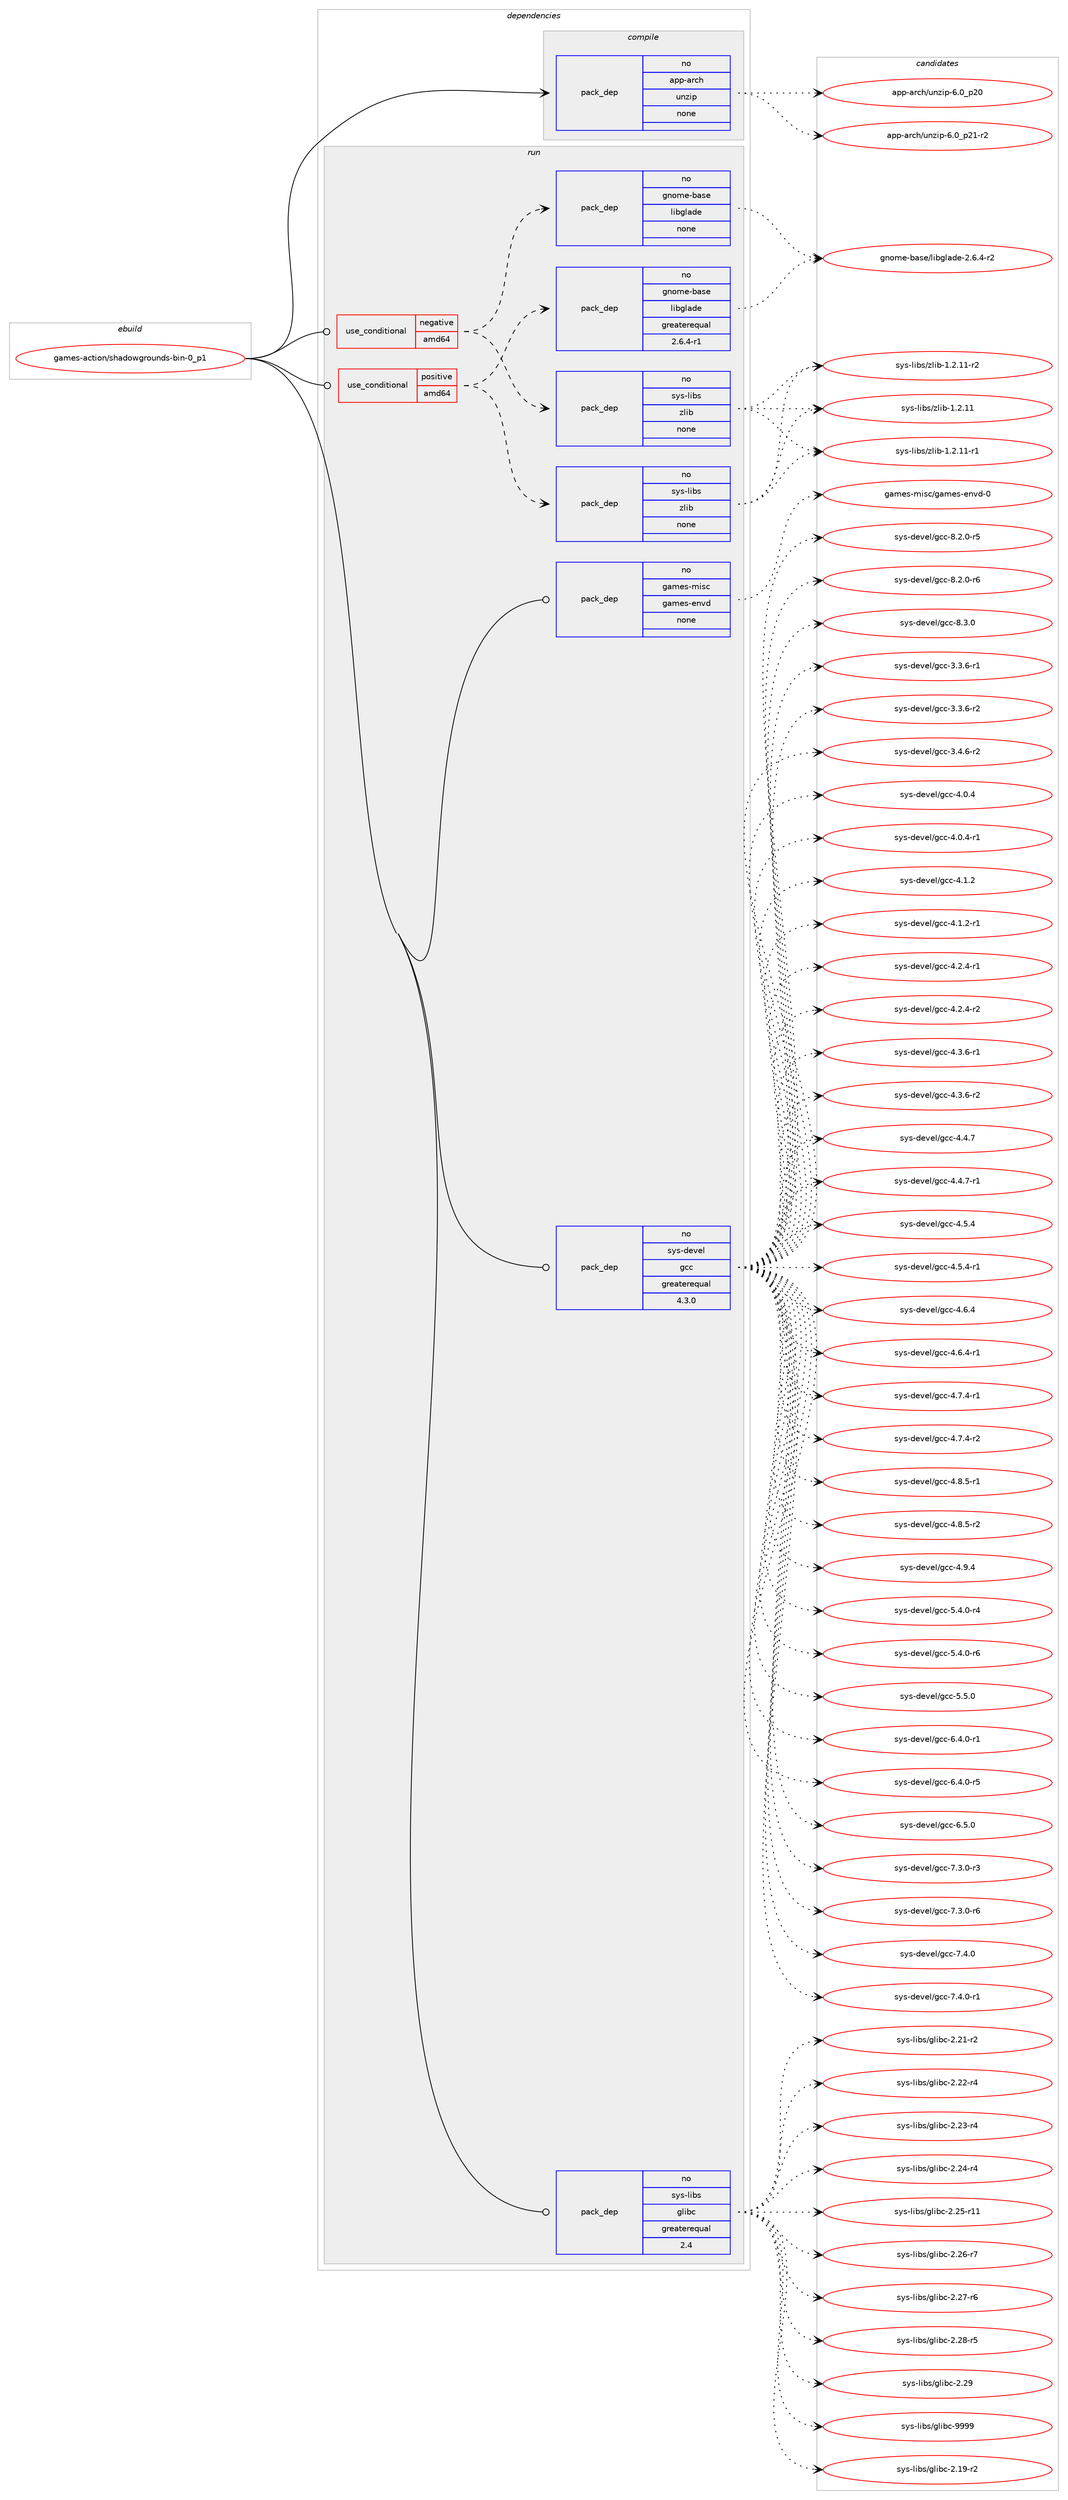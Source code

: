 digraph prolog {

# *************
# Graph options
# *************

newrank=true;
concentrate=true;
compound=true;
graph [rankdir=LR,fontname=Helvetica,fontsize=10,ranksep=1.5];#, ranksep=2.5, nodesep=0.2];
edge  [arrowhead=vee];
node  [fontname=Helvetica,fontsize=10];

# **********
# The ebuild
# **********

subgraph cluster_leftcol {
color=gray;
rank=same;
label=<<i>ebuild</i>>;
id [label="games-action/shadowgrounds-bin-0_p1", color=red, width=4, href="../games-action/shadowgrounds-bin-0_p1.svg"];
}

# ****************
# The dependencies
# ****************

subgraph cluster_midcol {
color=gray;
label=<<i>dependencies</i>>;
subgraph cluster_compile {
fillcolor="#eeeeee";
style=filled;
label=<<i>compile</i>>;
subgraph pack1103831 {
dependency1553676 [label=<<TABLE BORDER="0" CELLBORDER="1" CELLSPACING="0" CELLPADDING="4" WIDTH="220"><TR><TD ROWSPAN="6" CELLPADDING="30">pack_dep</TD></TR><TR><TD WIDTH="110">no</TD></TR><TR><TD>app-arch</TD></TR><TR><TD>unzip</TD></TR><TR><TD>none</TD></TR><TR><TD></TD></TR></TABLE>>, shape=none, color=blue];
}
id:e -> dependency1553676:w [weight=20,style="solid",arrowhead="vee"];
}
subgraph cluster_compileandrun {
fillcolor="#eeeeee";
style=filled;
label=<<i>compile and run</i>>;
}
subgraph cluster_run {
fillcolor="#eeeeee";
style=filled;
label=<<i>run</i>>;
subgraph cond426060 {
dependency1553677 [label=<<TABLE BORDER="0" CELLBORDER="1" CELLSPACING="0" CELLPADDING="4"><TR><TD ROWSPAN="3" CELLPADDING="10">use_conditional</TD></TR><TR><TD>negative</TD></TR><TR><TD>amd64</TD></TR></TABLE>>, shape=none, color=red];
subgraph pack1103832 {
dependency1553678 [label=<<TABLE BORDER="0" CELLBORDER="1" CELLSPACING="0" CELLPADDING="4" WIDTH="220"><TR><TD ROWSPAN="6" CELLPADDING="30">pack_dep</TD></TR><TR><TD WIDTH="110">no</TD></TR><TR><TD>gnome-base</TD></TR><TR><TD>libglade</TD></TR><TR><TD>none</TD></TR><TR><TD></TD></TR></TABLE>>, shape=none, color=blue];
}
dependency1553677:e -> dependency1553678:w [weight=20,style="dashed",arrowhead="vee"];
subgraph pack1103833 {
dependency1553679 [label=<<TABLE BORDER="0" CELLBORDER="1" CELLSPACING="0" CELLPADDING="4" WIDTH="220"><TR><TD ROWSPAN="6" CELLPADDING="30">pack_dep</TD></TR><TR><TD WIDTH="110">no</TD></TR><TR><TD>sys-libs</TD></TR><TR><TD>zlib</TD></TR><TR><TD>none</TD></TR><TR><TD></TD></TR></TABLE>>, shape=none, color=blue];
}
dependency1553677:e -> dependency1553679:w [weight=20,style="dashed",arrowhead="vee"];
}
id:e -> dependency1553677:w [weight=20,style="solid",arrowhead="odot"];
subgraph cond426061 {
dependency1553680 [label=<<TABLE BORDER="0" CELLBORDER="1" CELLSPACING="0" CELLPADDING="4"><TR><TD ROWSPAN="3" CELLPADDING="10">use_conditional</TD></TR><TR><TD>positive</TD></TR><TR><TD>amd64</TD></TR></TABLE>>, shape=none, color=red];
subgraph pack1103834 {
dependency1553681 [label=<<TABLE BORDER="0" CELLBORDER="1" CELLSPACING="0" CELLPADDING="4" WIDTH="220"><TR><TD ROWSPAN="6" CELLPADDING="30">pack_dep</TD></TR><TR><TD WIDTH="110">no</TD></TR><TR><TD>gnome-base</TD></TR><TR><TD>libglade</TD></TR><TR><TD>greaterequal</TD></TR><TR><TD>2.6.4-r1</TD></TR></TABLE>>, shape=none, color=blue];
}
dependency1553680:e -> dependency1553681:w [weight=20,style="dashed",arrowhead="vee"];
subgraph pack1103835 {
dependency1553682 [label=<<TABLE BORDER="0" CELLBORDER="1" CELLSPACING="0" CELLPADDING="4" WIDTH="220"><TR><TD ROWSPAN="6" CELLPADDING="30">pack_dep</TD></TR><TR><TD WIDTH="110">no</TD></TR><TR><TD>sys-libs</TD></TR><TR><TD>zlib</TD></TR><TR><TD>none</TD></TR><TR><TD></TD></TR></TABLE>>, shape=none, color=blue];
}
dependency1553680:e -> dependency1553682:w [weight=20,style="dashed",arrowhead="vee"];
}
id:e -> dependency1553680:w [weight=20,style="solid",arrowhead="odot"];
subgraph pack1103836 {
dependency1553683 [label=<<TABLE BORDER="0" CELLBORDER="1" CELLSPACING="0" CELLPADDING="4" WIDTH="220"><TR><TD ROWSPAN="6" CELLPADDING="30">pack_dep</TD></TR><TR><TD WIDTH="110">no</TD></TR><TR><TD>games-misc</TD></TR><TR><TD>games-envd</TD></TR><TR><TD>none</TD></TR><TR><TD></TD></TR></TABLE>>, shape=none, color=blue];
}
id:e -> dependency1553683:w [weight=20,style="solid",arrowhead="odot"];
subgraph pack1103837 {
dependency1553684 [label=<<TABLE BORDER="0" CELLBORDER="1" CELLSPACING="0" CELLPADDING="4" WIDTH="220"><TR><TD ROWSPAN="6" CELLPADDING="30">pack_dep</TD></TR><TR><TD WIDTH="110">no</TD></TR><TR><TD>sys-devel</TD></TR><TR><TD>gcc</TD></TR><TR><TD>greaterequal</TD></TR><TR><TD>4.3.0</TD></TR></TABLE>>, shape=none, color=blue];
}
id:e -> dependency1553684:w [weight=20,style="solid",arrowhead="odot"];
subgraph pack1103838 {
dependency1553685 [label=<<TABLE BORDER="0" CELLBORDER="1" CELLSPACING="0" CELLPADDING="4" WIDTH="220"><TR><TD ROWSPAN="6" CELLPADDING="30">pack_dep</TD></TR><TR><TD WIDTH="110">no</TD></TR><TR><TD>sys-libs</TD></TR><TR><TD>glibc</TD></TR><TR><TD>greaterequal</TD></TR><TR><TD>2.4</TD></TR></TABLE>>, shape=none, color=blue];
}
id:e -> dependency1553685:w [weight=20,style="solid",arrowhead="odot"];
}
}

# **************
# The candidates
# **************

subgraph cluster_choices {
rank=same;
color=gray;
label=<<i>candidates</i>>;

subgraph choice1103831 {
color=black;
nodesep=1;
choice971121124597114991044711711012210511245544648951125048 [label="app-arch/unzip-6.0_p20", color=red, width=4,href="../app-arch/unzip-6.0_p20.svg"];
choice9711211245971149910447117110122105112455446489511250494511450 [label="app-arch/unzip-6.0_p21-r2", color=red, width=4,href="../app-arch/unzip-6.0_p21-r2.svg"];
dependency1553676:e -> choice971121124597114991044711711012210511245544648951125048:w [style=dotted,weight="100"];
dependency1553676:e -> choice9711211245971149910447117110122105112455446489511250494511450:w [style=dotted,weight="100"];
}
subgraph choice1103832 {
color=black;
nodesep=1;
choice1031101111091014598971151014710810598103108971001014550465446524511450 [label="gnome-base/libglade-2.6.4-r2", color=red, width=4,href="../gnome-base/libglade-2.6.4-r2.svg"];
dependency1553678:e -> choice1031101111091014598971151014710810598103108971001014550465446524511450:w [style=dotted,weight="100"];
}
subgraph choice1103833 {
color=black;
nodesep=1;
choice1151211154510810598115471221081059845494650464949 [label="sys-libs/zlib-1.2.11", color=red, width=4,href="../sys-libs/zlib-1.2.11.svg"];
choice11512111545108105981154712210810598454946504649494511449 [label="sys-libs/zlib-1.2.11-r1", color=red, width=4,href="../sys-libs/zlib-1.2.11-r1.svg"];
choice11512111545108105981154712210810598454946504649494511450 [label="sys-libs/zlib-1.2.11-r2", color=red, width=4,href="../sys-libs/zlib-1.2.11-r2.svg"];
dependency1553679:e -> choice1151211154510810598115471221081059845494650464949:w [style=dotted,weight="100"];
dependency1553679:e -> choice11512111545108105981154712210810598454946504649494511449:w [style=dotted,weight="100"];
dependency1553679:e -> choice11512111545108105981154712210810598454946504649494511450:w [style=dotted,weight="100"];
}
subgraph choice1103834 {
color=black;
nodesep=1;
choice1031101111091014598971151014710810598103108971001014550465446524511450 [label="gnome-base/libglade-2.6.4-r2", color=red, width=4,href="../gnome-base/libglade-2.6.4-r2.svg"];
dependency1553681:e -> choice1031101111091014598971151014710810598103108971001014550465446524511450:w [style=dotted,weight="100"];
}
subgraph choice1103835 {
color=black;
nodesep=1;
choice1151211154510810598115471221081059845494650464949 [label="sys-libs/zlib-1.2.11", color=red, width=4,href="../sys-libs/zlib-1.2.11.svg"];
choice11512111545108105981154712210810598454946504649494511449 [label="sys-libs/zlib-1.2.11-r1", color=red, width=4,href="../sys-libs/zlib-1.2.11-r1.svg"];
choice11512111545108105981154712210810598454946504649494511450 [label="sys-libs/zlib-1.2.11-r2", color=red, width=4,href="../sys-libs/zlib-1.2.11-r2.svg"];
dependency1553682:e -> choice1151211154510810598115471221081059845494650464949:w [style=dotted,weight="100"];
dependency1553682:e -> choice11512111545108105981154712210810598454946504649494511449:w [style=dotted,weight="100"];
dependency1553682:e -> choice11512111545108105981154712210810598454946504649494511450:w [style=dotted,weight="100"];
}
subgraph choice1103836 {
color=black;
nodesep=1;
choice1039710910111545109105115994710397109101115451011101181004548 [label="games-misc/games-envd-0", color=red, width=4,href="../games-misc/games-envd-0.svg"];
dependency1553683:e -> choice1039710910111545109105115994710397109101115451011101181004548:w [style=dotted,weight="100"];
}
subgraph choice1103837 {
color=black;
nodesep=1;
choice115121115451001011181011084710399994551465146544511449 [label="sys-devel/gcc-3.3.6-r1", color=red, width=4,href="../sys-devel/gcc-3.3.6-r1.svg"];
choice115121115451001011181011084710399994551465146544511450 [label="sys-devel/gcc-3.3.6-r2", color=red, width=4,href="../sys-devel/gcc-3.3.6-r2.svg"];
choice115121115451001011181011084710399994551465246544511450 [label="sys-devel/gcc-3.4.6-r2", color=red, width=4,href="../sys-devel/gcc-3.4.6-r2.svg"];
choice11512111545100101118101108471039999455246484652 [label="sys-devel/gcc-4.0.4", color=red, width=4,href="../sys-devel/gcc-4.0.4.svg"];
choice115121115451001011181011084710399994552464846524511449 [label="sys-devel/gcc-4.0.4-r1", color=red, width=4,href="../sys-devel/gcc-4.0.4-r1.svg"];
choice11512111545100101118101108471039999455246494650 [label="sys-devel/gcc-4.1.2", color=red, width=4,href="../sys-devel/gcc-4.1.2.svg"];
choice115121115451001011181011084710399994552464946504511449 [label="sys-devel/gcc-4.1.2-r1", color=red, width=4,href="../sys-devel/gcc-4.1.2-r1.svg"];
choice115121115451001011181011084710399994552465046524511449 [label="sys-devel/gcc-4.2.4-r1", color=red, width=4,href="../sys-devel/gcc-4.2.4-r1.svg"];
choice115121115451001011181011084710399994552465046524511450 [label="sys-devel/gcc-4.2.4-r2", color=red, width=4,href="../sys-devel/gcc-4.2.4-r2.svg"];
choice115121115451001011181011084710399994552465146544511449 [label="sys-devel/gcc-4.3.6-r1", color=red, width=4,href="../sys-devel/gcc-4.3.6-r1.svg"];
choice115121115451001011181011084710399994552465146544511450 [label="sys-devel/gcc-4.3.6-r2", color=red, width=4,href="../sys-devel/gcc-4.3.6-r2.svg"];
choice11512111545100101118101108471039999455246524655 [label="sys-devel/gcc-4.4.7", color=red, width=4,href="../sys-devel/gcc-4.4.7.svg"];
choice115121115451001011181011084710399994552465246554511449 [label="sys-devel/gcc-4.4.7-r1", color=red, width=4,href="../sys-devel/gcc-4.4.7-r1.svg"];
choice11512111545100101118101108471039999455246534652 [label="sys-devel/gcc-4.5.4", color=red, width=4,href="../sys-devel/gcc-4.5.4.svg"];
choice115121115451001011181011084710399994552465346524511449 [label="sys-devel/gcc-4.5.4-r1", color=red, width=4,href="../sys-devel/gcc-4.5.4-r1.svg"];
choice11512111545100101118101108471039999455246544652 [label="sys-devel/gcc-4.6.4", color=red, width=4,href="../sys-devel/gcc-4.6.4.svg"];
choice115121115451001011181011084710399994552465446524511449 [label="sys-devel/gcc-4.6.4-r1", color=red, width=4,href="../sys-devel/gcc-4.6.4-r1.svg"];
choice115121115451001011181011084710399994552465546524511449 [label="sys-devel/gcc-4.7.4-r1", color=red, width=4,href="../sys-devel/gcc-4.7.4-r1.svg"];
choice115121115451001011181011084710399994552465546524511450 [label="sys-devel/gcc-4.7.4-r2", color=red, width=4,href="../sys-devel/gcc-4.7.4-r2.svg"];
choice115121115451001011181011084710399994552465646534511449 [label="sys-devel/gcc-4.8.5-r1", color=red, width=4,href="../sys-devel/gcc-4.8.5-r1.svg"];
choice115121115451001011181011084710399994552465646534511450 [label="sys-devel/gcc-4.8.5-r2", color=red, width=4,href="../sys-devel/gcc-4.8.5-r2.svg"];
choice11512111545100101118101108471039999455246574652 [label="sys-devel/gcc-4.9.4", color=red, width=4,href="../sys-devel/gcc-4.9.4.svg"];
choice115121115451001011181011084710399994553465246484511452 [label="sys-devel/gcc-5.4.0-r4", color=red, width=4,href="../sys-devel/gcc-5.4.0-r4.svg"];
choice115121115451001011181011084710399994553465246484511454 [label="sys-devel/gcc-5.4.0-r6", color=red, width=4,href="../sys-devel/gcc-5.4.0-r6.svg"];
choice11512111545100101118101108471039999455346534648 [label="sys-devel/gcc-5.5.0", color=red, width=4,href="../sys-devel/gcc-5.5.0.svg"];
choice115121115451001011181011084710399994554465246484511449 [label="sys-devel/gcc-6.4.0-r1", color=red, width=4,href="../sys-devel/gcc-6.4.0-r1.svg"];
choice115121115451001011181011084710399994554465246484511453 [label="sys-devel/gcc-6.4.0-r5", color=red, width=4,href="../sys-devel/gcc-6.4.0-r5.svg"];
choice11512111545100101118101108471039999455446534648 [label="sys-devel/gcc-6.5.0", color=red, width=4,href="../sys-devel/gcc-6.5.0.svg"];
choice115121115451001011181011084710399994555465146484511451 [label="sys-devel/gcc-7.3.0-r3", color=red, width=4,href="../sys-devel/gcc-7.3.0-r3.svg"];
choice115121115451001011181011084710399994555465146484511454 [label="sys-devel/gcc-7.3.0-r6", color=red, width=4,href="../sys-devel/gcc-7.3.0-r6.svg"];
choice11512111545100101118101108471039999455546524648 [label="sys-devel/gcc-7.4.0", color=red, width=4,href="../sys-devel/gcc-7.4.0.svg"];
choice115121115451001011181011084710399994555465246484511449 [label="sys-devel/gcc-7.4.0-r1", color=red, width=4,href="../sys-devel/gcc-7.4.0-r1.svg"];
choice115121115451001011181011084710399994556465046484511453 [label="sys-devel/gcc-8.2.0-r5", color=red, width=4,href="../sys-devel/gcc-8.2.0-r5.svg"];
choice115121115451001011181011084710399994556465046484511454 [label="sys-devel/gcc-8.2.0-r6", color=red, width=4,href="../sys-devel/gcc-8.2.0-r6.svg"];
choice11512111545100101118101108471039999455646514648 [label="sys-devel/gcc-8.3.0", color=red, width=4,href="../sys-devel/gcc-8.3.0.svg"];
dependency1553684:e -> choice115121115451001011181011084710399994551465146544511449:w [style=dotted,weight="100"];
dependency1553684:e -> choice115121115451001011181011084710399994551465146544511450:w [style=dotted,weight="100"];
dependency1553684:e -> choice115121115451001011181011084710399994551465246544511450:w [style=dotted,weight="100"];
dependency1553684:e -> choice11512111545100101118101108471039999455246484652:w [style=dotted,weight="100"];
dependency1553684:e -> choice115121115451001011181011084710399994552464846524511449:w [style=dotted,weight="100"];
dependency1553684:e -> choice11512111545100101118101108471039999455246494650:w [style=dotted,weight="100"];
dependency1553684:e -> choice115121115451001011181011084710399994552464946504511449:w [style=dotted,weight="100"];
dependency1553684:e -> choice115121115451001011181011084710399994552465046524511449:w [style=dotted,weight="100"];
dependency1553684:e -> choice115121115451001011181011084710399994552465046524511450:w [style=dotted,weight="100"];
dependency1553684:e -> choice115121115451001011181011084710399994552465146544511449:w [style=dotted,weight="100"];
dependency1553684:e -> choice115121115451001011181011084710399994552465146544511450:w [style=dotted,weight="100"];
dependency1553684:e -> choice11512111545100101118101108471039999455246524655:w [style=dotted,weight="100"];
dependency1553684:e -> choice115121115451001011181011084710399994552465246554511449:w [style=dotted,weight="100"];
dependency1553684:e -> choice11512111545100101118101108471039999455246534652:w [style=dotted,weight="100"];
dependency1553684:e -> choice115121115451001011181011084710399994552465346524511449:w [style=dotted,weight="100"];
dependency1553684:e -> choice11512111545100101118101108471039999455246544652:w [style=dotted,weight="100"];
dependency1553684:e -> choice115121115451001011181011084710399994552465446524511449:w [style=dotted,weight="100"];
dependency1553684:e -> choice115121115451001011181011084710399994552465546524511449:w [style=dotted,weight="100"];
dependency1553684:e -> choice115121115451001011181011084710399994552465546524511450:w [style=dotted,weight="100"];
dependency1553684:e -> choice115121115451001011181011084710399994552465646534511449:w [style=dotted,weight="100"];
dependency1553684:e -> choice115121115451001011181011084710399994552465646534511450:w [style=dotted,weight="100"];
dependency1553684:e -> choice11512111545100101118101108471039999455246574652:w [style=dotted,weight="100"];
dependency1553684:e -> choice115121115451001011181011084710399994553465246484511452:w [style=dotted,weight="100"];
dependency1553684:e -> choice115121115451001011181011084710399994553465246484511454:w [style=dotted,weight="100"];
dependency1553684:e -> choice11512111545100101118101108471039999455346534648:w [style=dotted,weight="100"];
dependency1553684:e -> choice115121115451001011181011084710399994554465246484511449:w [style=dotted,weight="100"];
dependency1553684:e -> choice115121115451001011181011084710399994554465246484511453:w [style=dotted,weight="100"];
dependency1553684:e -> choice11512111545100101118101108471039999455446534648:w [style=dotted,weight="100"];
dependency1553684:e -> choice115121115451001011181011084710399994555465146484511451:w [style=dotted,weight="100"];
dependency1553684:e -> choice115121115451001011181011084710399994555465146484511454:w [style=dotted,weight="100"];
dependency1553684:e -> choice11512111545100101118101108471039999455546524648:w [style=dotted,weight="100"];
dependency1553684:e -> choice115121115451001011181011084710399994555465246484511449:w [style=dotted,weight="100"];
dependency1553684:e -> choice115121115451001011181011084710399994556465046484511453:w [style=dotted,weight="100"];
dependency1553684:e -> choice115121115451001011181011084710399994556465046484511454:w [style=dotted,weight="100"];
dependency1553684:e -> choice11512111545100101118101108471039999455646514648:w [style=dotted,weight="100"];
}
subgraph choice1103838 {
color=black;
nodesep=1;
choice115121115451081059811547103108105989945504649574511450 [label="sys-libs/glibc-2.19-r2", color=red, width=4,href="../sys-libs/glibc-2.19-r2.svg"];
choice115121115451081059811547103108105989945504650494511450 [label="sys-libs/glibc-2.21-r2", color=red, width=4,href="../sys-libs/glibc-2.21-r2.svg"];
choice115121115451081059811547103108105989945504650504511452 [label="sys-libs/glibc-2.22-r4", color=red, width=4,href="../sys-libs/glibc-2.22-r4.svg"];
choice115121115451081059811547103108105989945504650514511452 [label="sys-libs/glibc-2.23-r4", color=red, width=4,href="../sys-libs/glibc-2.23-r4.svg"];
choice115121115451081059811547103108105989945504650524511452 [label="sys-libs/glibc-2.24-r4", color=red, width=4,href="../sys-libs/glibc-2.24-r4.svg"];
choice11512111545108105981154710310810598994550465053451144949 [label="sys-libs/glibc-2.25-r11", color=red, width=4,href="../sys-libs/glibc-2.25-r11.svg"];
choice115121115451081059811547103108105989945504650544511455 [label="sys-libs/glibc-2.26-r7", color=red, width=4,href="../sys-libs/glibc-2.26-r7.svg"];
choice115121115451081059811547103108105989945504650554511454 [label="sys-libs/glibc-2.27-r6", color=red, width=4,href="../sys-libs/glibc-2.27-r6.svg"];
choice115121115451081059811547103108105989945504650564511453 [label="sys-libs/glibc-2.28-r5", color=red, width=4,href="../sys-libs/glibc-2.28-r5.svg"];
choice11512111545108105981154710310810598994550465057 [label="sys-libs/glibc-2.29", color=red, width=4,href="../sys-libs/glibc-2.29.svg"];
choice11512111545108105981154710310810598994557575757 [label="sys-libs/glibc-9999", color=red, width=4,href="../sys-libs/glibc-9999.svg"];
dependency1553685:e -> choice115121115451081059811547103108105989945504649574511450:w [style=dotted,weight="100"];
dependency1553685:e -> choice115121115451081059811547103108105989945504650494511450:w [style=dotted,weight="100"];
dependency1553685:e -> choice115121115451081059811547103108105989945504650504511452:w [style=dotted,weight="100"];
dependency1553685:e -> choice115121115451081059811547103108105989945504650514511452:w [style=dotted,weight="100"];
dependency1553685:e -> choice115121115451081059811547103108105989945504650524511452:w [style=dotted,weight="100"];
dependency1553685:e -> choice11512111545108105981154710310810598994550465053451144949:w [style=dotted,weight="100"];
dependency1553685:e -> choice115121115451081059811547103108105989945504650544511455:w [style=dotted,weight="100"];
dependency1553685:e -> choice115121115451081059811547103108105989945504650554511454:w [style=dotted,weight="100"];
dependency1553685:e -> choice115121115451081059811547103108105989945504650564511453:w [style=dotted,weight="100"];
dependency1553685:e -> choice11512111545108105981154710310810598994550465057:w [style=dotted,weight="100"];
dependency1553685:e -> choice11512111545108105981154710310810598994557575757:w [style=dotted,weight="100"];
}
}

}
